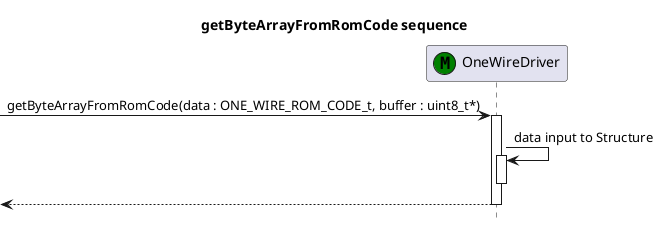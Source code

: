 @startuml

hide footbox

title getByteArrayFromRomCode sequence

participant "OneWireDriver" as ModuleOneWireDriver<<M,Green>>[[../Class/OneWireDriver.svg]]



-> ModuleOneWireDriver : getByteArrayFromRomCode(data : ONE_WIRE_ROM_CODE_t, buffer : uint8_t*)
  activate ModuleOneWireDriver

ModuleOneWireDriver -> ModuleOneWireDriver : data input to Structure
  activate ModuleOneWireDriver
  deactivate ModuleOneWireDriver

<-- ModuleOneWireDriver
  deactivate ModuleOneWireDriver

@enduml

